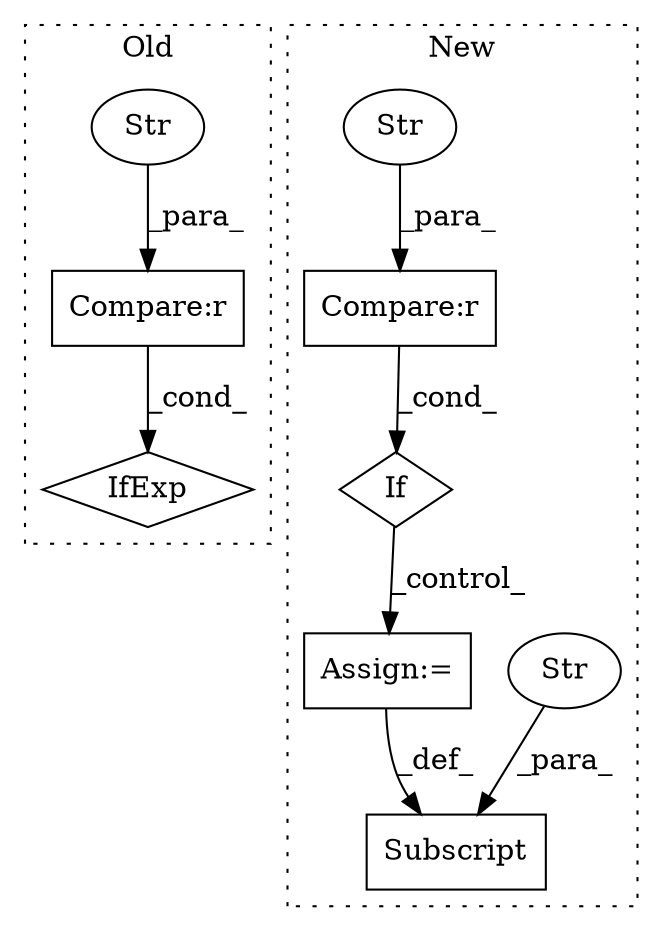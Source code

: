 digraph G {
subgraph cluster0 {
1 [label="IfExp" a="51" s="887,901" l="4,6" shape="diamond"];
3 [label="Compare:r" a="40" s="891" l="10" shape="box"];
5 [label="Str" a="66" s="891" l="5" shape="ellipse"];
label = "Old";
style="dotted";
}
subgraph cluster1 {
2 [label="Subscript" a="63" s="1923,0" l="23,0" shape="box"];
4 [label="Str" a="66" s="1940" l="5" shape="ellipse"];
6 [label="Assign:=" a="68" s="1946" l="3" shape="box"];
7 [label="If" a="96" s="1642" l="3" shape="diamond"];
8 [label="Compare:r" a="40" s="1645" l="24" shape="box"];
9 [label="Str" a="66" s="1645" l="12" shape="ellipse"];
label = "New";
style="dotted";
}
3 -> 1 [label="_cond_"];
4 -> 2 [label="_para_"];
5 -> 3 [label="_para_"];
6 -> 2 [label="_def_"];
7 -> 6 [label="_control_"];
8 -> 7 [label="_cond_"];
9 -> 8 [label="_para_"];
}